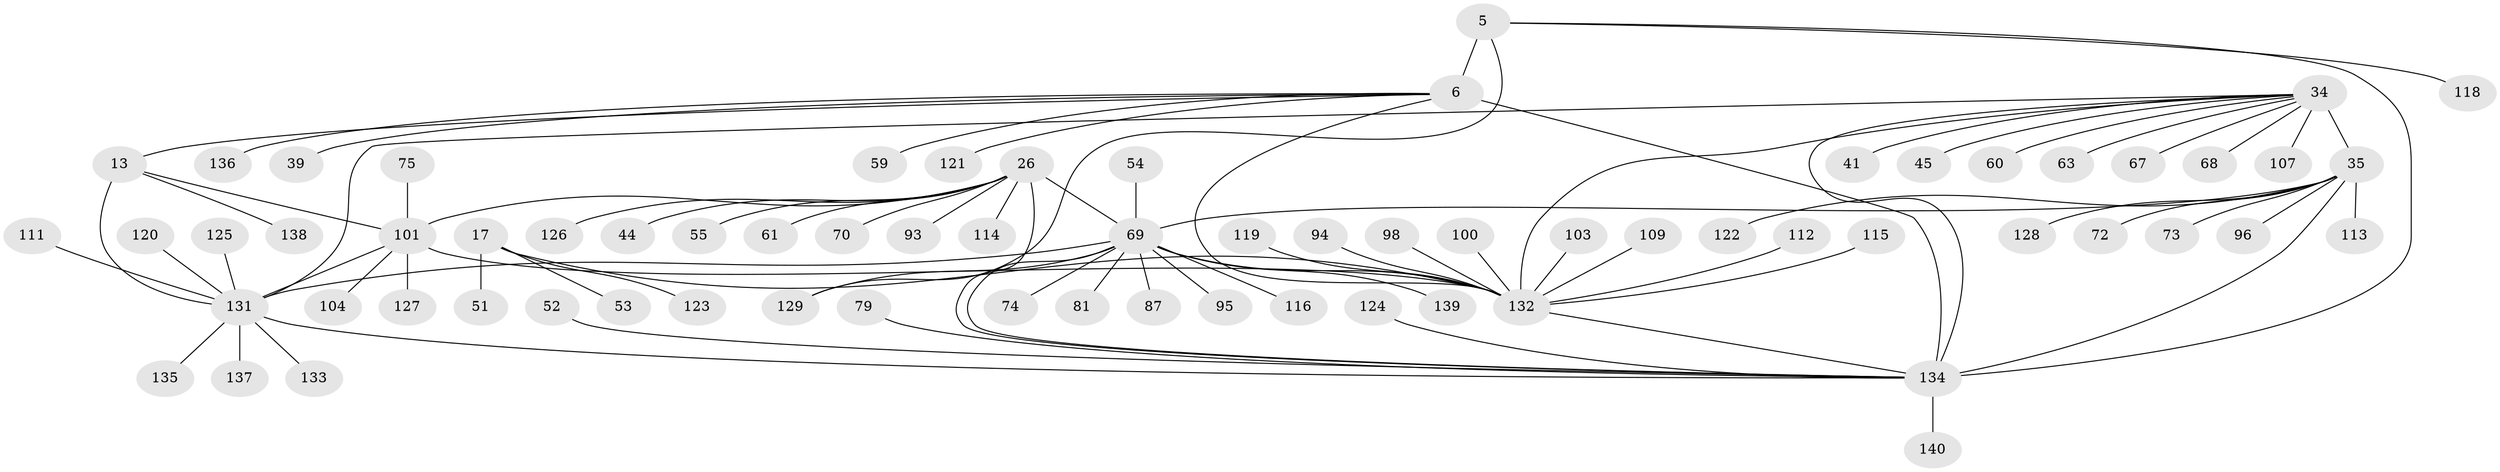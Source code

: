 // original degree distribution, {7: 0.03571428571428571, 9: 0.06428571428571428, 11: 0.03571428571428571, 14: 0.007142857142857143, 6: 0.007142857142857143, 12: 0.02857142857142857, 8: 0.05714285714285714, 13: 0.007142857142857143, 15: 0.007142857142857143, 4: 0.007142857142857143, 1: 0.5928571428571429, 2: 0.10714285714285714, 3: 0.04285714285714286}
// Generated by graph-tools (version 1.1) at 2025/57/03/04/25 21:57:49]
// undirected, 70 vertices, 83 edges
graph export_dot {
graph [start="1"]
  node [color=gray90,style=filled];
  5 [super="+1"];
  6 [super="+4"];
  13 [super="+8"];
  17 [super="+15"];
  26 [super="+22+24"];
  34 [super="+31+29"];
  35 [super="+33+32"];
  39;
  41;
  44;
  45;
  51;
  52;
  53;
  54;
  55;
  59;
  60;
  61;
  63;
  67;
  68;
  69 [super="+28+57+43+46"];
  70;
  72;
  73;
  74;
  75;
  79;
  81;
  87;
  93;
  94;
  95;
  96;
  98;
  100;
  101 [super="+71+86+14"];
  103;
  104;
  107;
  109;
  111;
  112;
  113;
  114;
  115;
  116;
  118;
  119;
  120 [super="+62+85"];
  121;
  122;
  123 [super="+38"];
  124;
  125;
  126;
  127;
  128;
  129 [super="+117"];
  131 [super="+64+76+82+83+106"];
  132 [super="+65+97+105+84+92"];
  133 [super="+49"];
  134 [super="+110+40+47"];
  135;
  136;
  137 [super="+130"];
  138;
  139 [super="+90"];
  140;
  5 -- 6 [weight=6];
  5 -- 118;
  5 -- 129;
  5 -- 134 [weight=4];
  6 -- 13;
  6 -- 39;
  6 -- 136;
  6 -- 121;
  6 -- 59;
  6 -- 132 [weight=2];
  6 -- 134 [weight=6];
  13 -- 138;
  13 -- 131 [weight=6];
  13 -- 101 [weight=4];
  17 -- 53;
  17 -- 51;
  17 -- 123;
  17 -- 132 [weight=10];
  26 -- 126;
  26 -- 70;
  26 -- 44;
  26 -- 69 [weight=12];
  26 -- 134;
  26 -- 114;
  26 -- 93;
  26 -- 101 [weight=2];
  26 -- 55;
  26 -- 61;
  34 -- 35 [weight=12];
  34 -- 60;
  34 -- 107;
  34 -- 132 [weight=3];
  34 -- 67;
  34 -- 68;
  34 -- 41;
  34 -- 45;
  34 -- 63;
  34 -- 131;
  34 -- 134;
  35 -- 96;
  35 -- 113;
  35 -- 122;
  35 -- 69;
  35 -- 128;
  35 -- 72;
  35 -- 73;
  35 -- 134;
  52 -- 134;
  54 -- 69;
  69 -- 129;
  69 -- 74;
  69 -- 139;
  69 -- 81;
  69 -- 87;
  69 -- 95;
  69 -- 116;
  69 -- 131;
  69 -- 134 [weight=4];
  69 -- 132;
  75 -- 101;
  79 -- 134;
  94 -- 132;
  98 -- 132;
  100 -- 132;
  101 -- 131 [weight=6];
  101 -- 104;
  101 -- 127;
  101 -- 132;
  103 -- 132;
  109 -- 132;
  111 -- 131;
  112 -- 132;
  115 -- 132;
  119 -- 132;
  120 -- 131;
  124 -- 134;
  125 -- 131;
  131 -- 133;
  131 -- 134;
  131 -- 135;
  131 -- 137;
  132 -- 134;
  134 -- 140;
}

